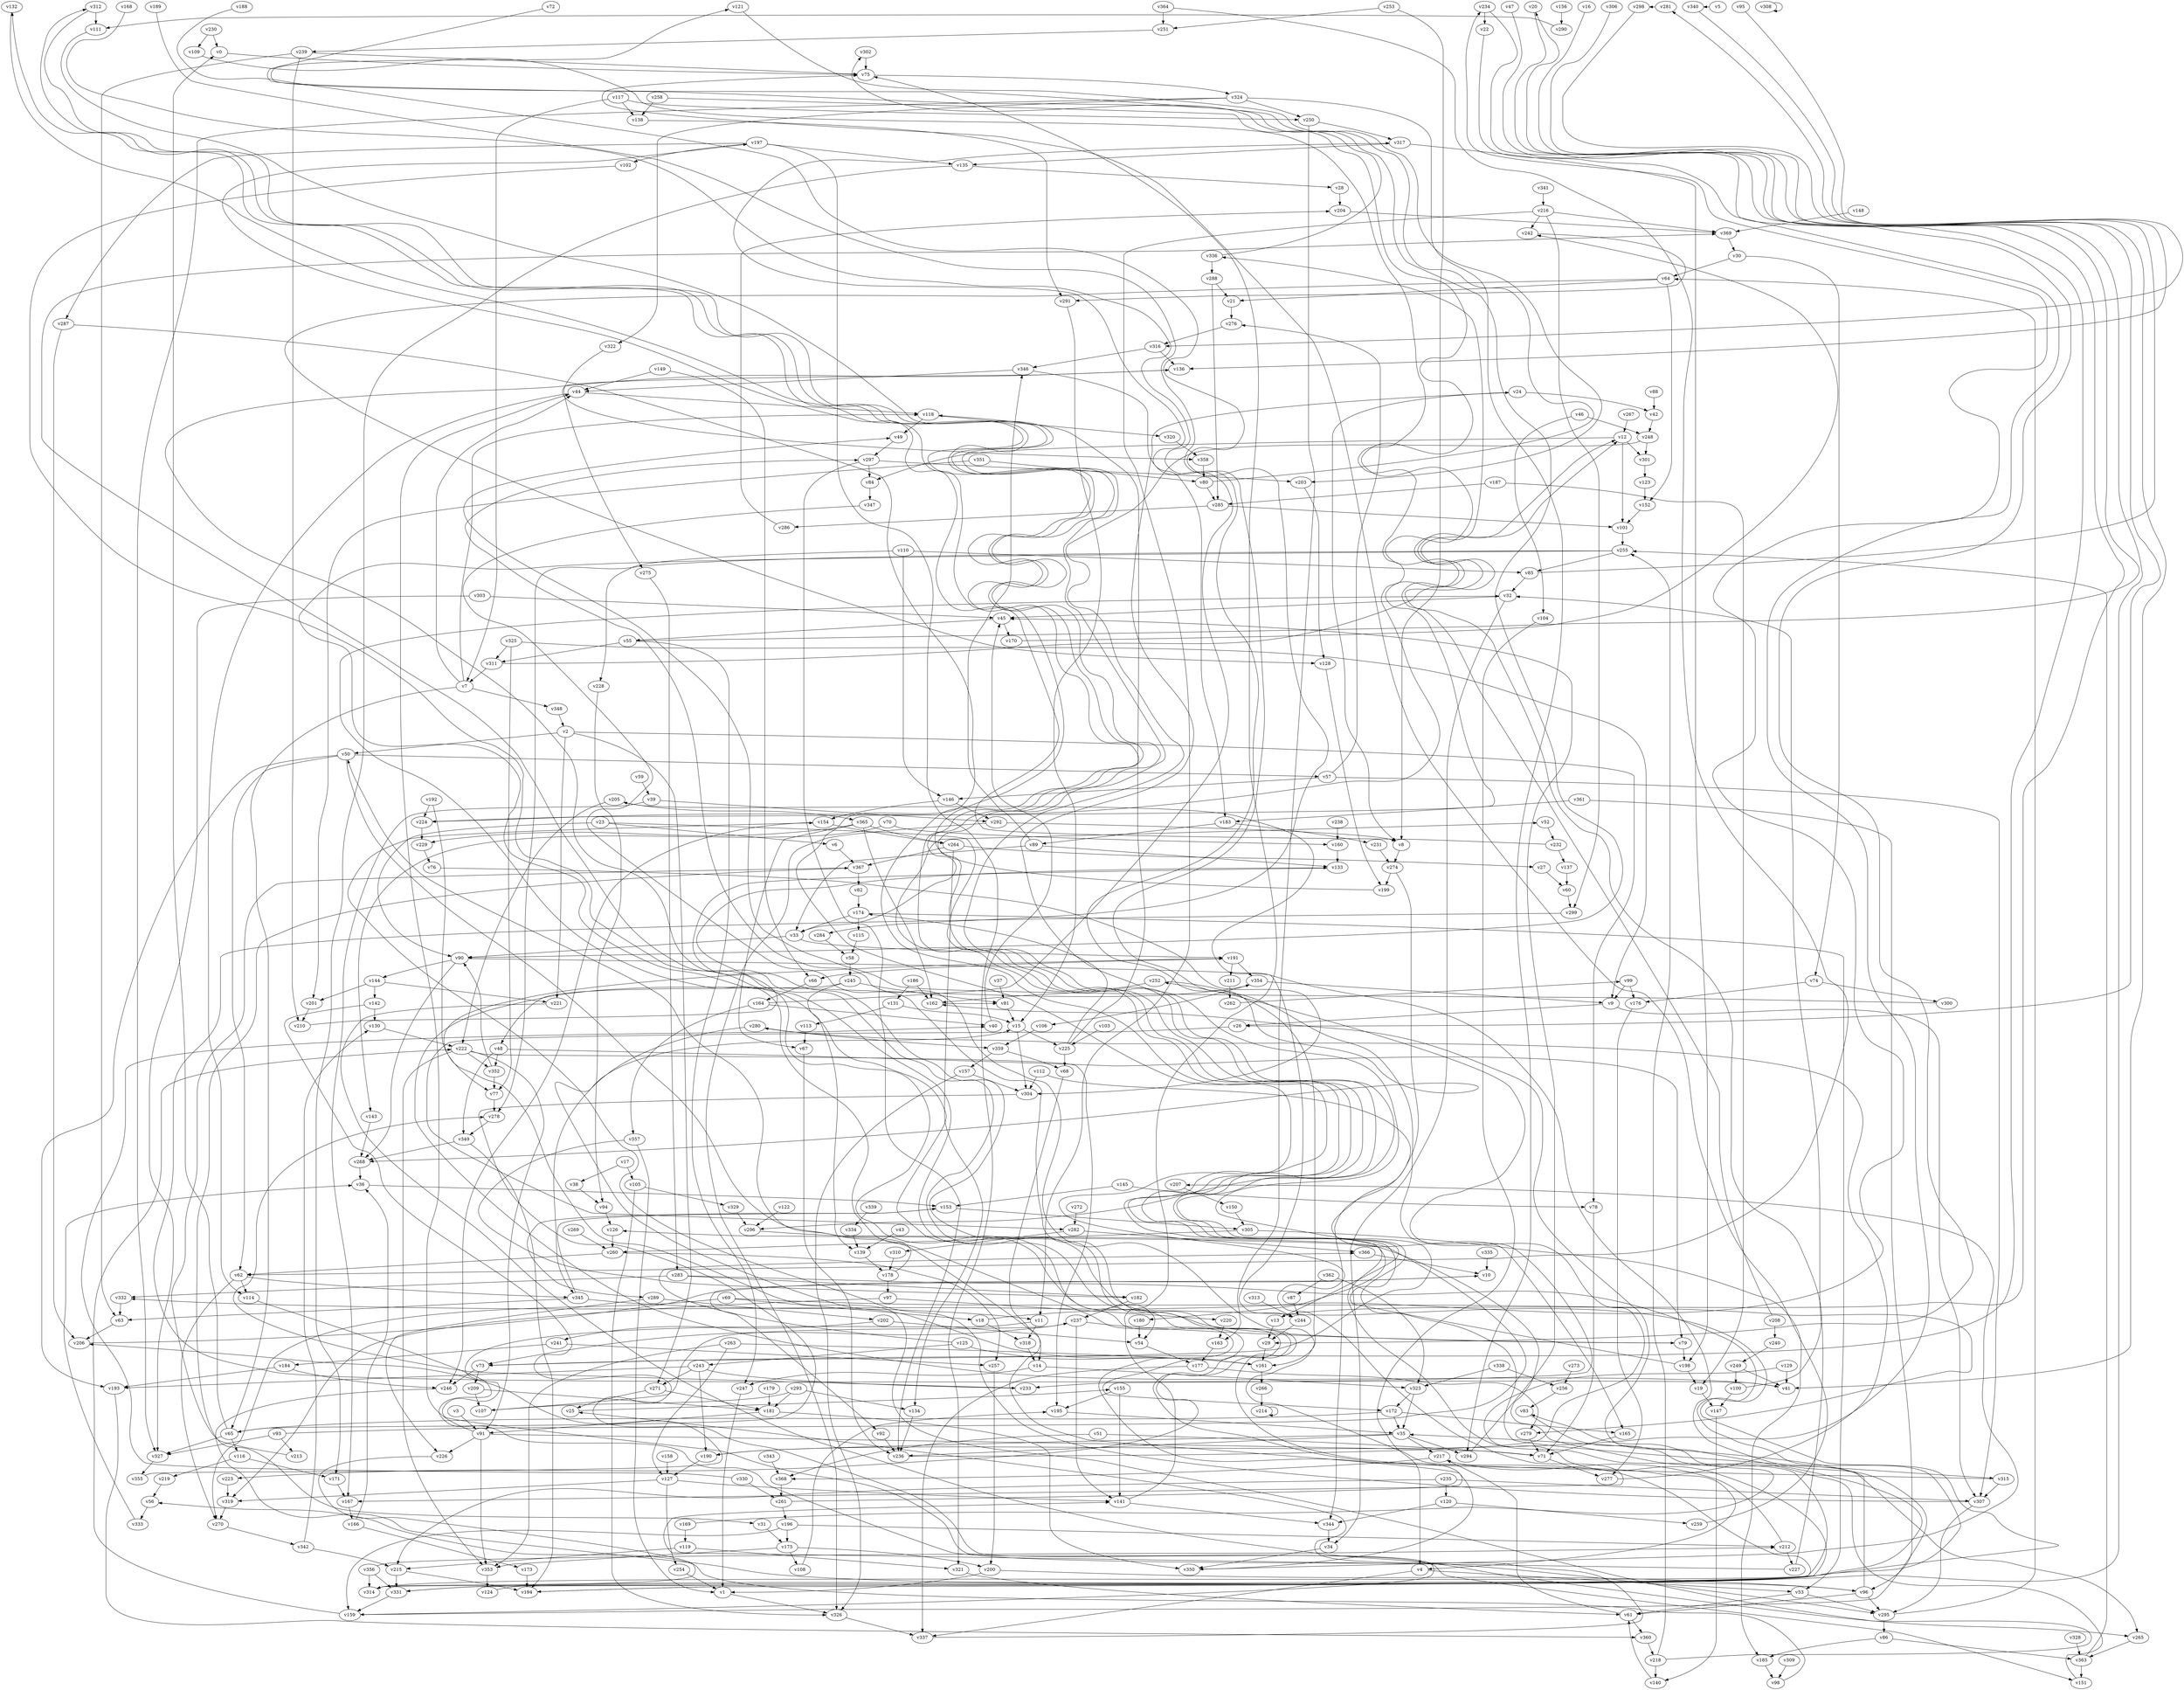 // Benchmark game 552 - 370 vertices
// time_bound: 17
// targets: v357
digraph G {
    v0 [name="v0", player=0];
    v1 [name="v1", player=1];
    v2 [name="v2", player=0];
    v3 [name="v3", player=1];
    v4 [name="v4", player=1];
    v5 [name="v5", player=1];
    v6 [name="v6", player=1];
    v7 [name="v7", player=0];
    v8 [name="v8", player=0];
    v9 [name="v9", player=0];
    v10 [name="v10", player=1];
    v11 [name="v11", player=1];
    v12 [name="v12", player=0];
    v13 [name="v13", player=0];
    v14 [name="v14", player=0];
    v15 [name="v15", player=1];
    v16 [name="v16", player=0];
    v17 [name="v17", player=1];
    v18 [name="v18", player=1];
    v19 [name="v19", player=1];
    v20 [name="v20", player=0];
    v21 [name="v21", player=0];
    v22 [name="v22", player=1];
    v23 [name="v23", player=0];
    v24 [name="v24", player=0];
    v25 [name="v25", player=1];
    v26 [name="v26", player=1];
    v27 [name="v27", player=0];
    v28 [name="v28", player=0];
    v29 [name="v29", player=1];
    v30 [name="v30", player=1];
    v31 [name="v31", player=0];
    v32 [name="v32", player=1];
    v33 [name="v33", player=0];
    v34 [name="v34", player=1];
    v35 [name="v35", player=1];
    v36 [name="v36", player=1];
    v37 [name="v37", player=1];
    v38 [name="v38", player=0];
    v39 [name="v39", player=1];
    v40 [name="v40", player=0];
    v41 [name="v41", player=0];
    v42 [name="v42", player=0];
    v43 [name="v43", player=0];
    v44 [name="v44", player=0];
    v45 [name="v45", player=1];
    v46 [name="v46", player=1];
    v47 [name="v47", player=0];
    v48 [name="v48", player=0];
    v49 [name="v49", player=1];
    v50 [name="v50", player=1];
    v51 [name="v51", player=1];
    v52 [name="v52", player=1];
    v53 [name="v53", player=0];
    v54 [name="v54", player=0];
    v55 [name="v55", player=1];
    v56 [name="v56", player=0];
    v57 [name="v57", player=1];
    v58 [name="v58", player=1];
    v59 [name="v59", player=1];
    v60 [name="v60", player=1];
    v61 [name="v61", player=0];
    v62 [name="v62", player=1];
    v63 [name="v63", player=0];
    v64 [name="v64", player=1];
    v65 [name="v65", player=1];
    v66 [name="v66", player=1];
    v67 [name="v67", player=1];
    v68 [name="v68", player=0];
    v69 [name="v69", player=1];
    v70 [name="v70", player=0];
    v71 [name="v71", player=1];
    v72 [name="v72", player=0];
    v73 [name="v73", player=0];
    v74 [name="v74", player=1];
    v75 [name="v75", player=1];
    v76 [name="v76", player=0];
    v77 [name="v77", player=0];
    v78 [name="v78", player=1];
    v79 [name="v79", player=1];
    v80 [name="v80", player=1];
    v81 [name="v81", player=0];
    v82 [name="v82", player=1];
    v83 [name="v83", player=0];
    v84 [name="v84", player=0];
    v85 [name="v85", player=0];
    v86 [name="v86", player=1];
    v87 [name="v87", player=0];
    v88 [name="v88", player=0];
    v89 [name="v89", player=0];
    v90 [name="v90", player=0];
    v91 [name="v91", player=1];
    v92 [name="v92", player=0];
    v93 [name="v93", player=0];
    v94 [name="v94", player=1];
    v95 [name="v95", player=0];
    v96 [name="v96", player=1];
    v97 [name="v97", player=0];
    v98 [name="v98", player=0];
    v99 [name="v99", player=0];
    v100 [name="v100", player=0];
    v101 [name="v101", player=0];
    v102 [name="v102", player=0];
    v103 [name="v103", player=1];
    v104 [name="v104", player=1];
    v105 [name="v105", player=0];
    v106 [name="v106", player=1];
    v107 [name="v107", player=0];
    v108 [name="v108", player=1];
    v109 [name="v109", player=1];
    v110 [name="v110", player=0];
    v111 [name="v111", player=1];
    v112 [name="v112", player=0];
    v113 [name="v113", player=0];
    v114 [name="v114", player=0];
    v115 [name="v115", player=1];
    v116 [name="v116", player=1];
    v117 [name="v117", player=1];
    v118 [name="v118", player=1];
    v119 [name="v119", player=0];
    v120 [name="v120", player=1];
    v121 [name="v121", player=0];
    v122 [name="v122", player=1];
    v123 [name="v123", player=0];
    v124 [name="v124", player=1];
    v125 [name="v125", player=0];
    v126 [name="v126", player=0];
    v127 [name="v127", player=0];
    v128 [name="v128", player=1];
    v129 [name="v129", player=1];
    v130 [name="v130", player=0];
    v131 [name="v131", player=0];
    v132 [name="v132", player=1];
    v133 [name="v133", player=0];
    v134 [name="v134", player=0];
    v135 [name="v135", player=0];
    v136 [name="v136", player=0];
    v137 [name="v137", player=0];
    v138 [name="v138", player=1];
    v139 [name="v139", player=0];
    v140 [name="v140", player=1];
    v141 [name="v141", player=0];
    v142 [name="v142", player=1];
    v143 [name="v143", player=1];
    v144 [name="v144", player=1];
    v145 [name="v145", player=0];
    v146 [name="v146", player=0];
    v147 [name="v147", player=1];
    v148 [name="v148", player=1];
    v149 [name="v149", player=0];
    v150 [name="v150", player=0];
    v151 [name="v151", player=0];
    v152 [name="v152", player=0];
    v153 [name="v153", player=1];
    v154 [name="v154", player=0];
    v155 [name="v155", player=1];
    v156 [name="v156", player=1];
    v157 [name="v157", player=0];
    v158 [name="v158", player=1];
    v159 [name="v159", player=0];
    v160 [name="v160", player=0];
    v161 [name="v161", player=1];
    v162 [name="v162", player=0];
    v163 [name="v163", player=0];
    v164 [name="v164", player=1];
    v165 [name="v165", player=1];
    v166 [name="v166", player=1];
    v167 [name="v167", player=1];
    v168 [name="v168", player=1];
    v169 [name="v169", player=1];
    v170 [name="v170", player=1];
    v171 [name="v171", player=1];
    v172 [name="v172", player=1];
    v173 [name="v173", player=1];
    v174 [name="v174", player=0];
    v175 [name="v175", player=1];
    v176 [name="v176", player=0];
    v177 [name="v177", player=0];
    v178 [name="v178", player=1];
    v179 [name="v179", player=1];
    v180 [name="v180", player=0];
    v181 [name="v181", player=1];
    v182 [name="v182", player=1];
    v183 [name="v183", player=1];
    v184 [name="v184", player=1];
    v185 [name="v185", player=0];
    v186 [name="v186", player=0];
    v187 [name="v187", player=0];
    v188 [name="v188", player=0];
    v189 [name="v189", player=1];
    v190 [name="v190", player=1];
    v191 [name="v191", player=1];
    v192 [name="v192", player=0];
    v193 [name="v193", player=1];
    v194 [name="v194", player=1];
    v195 [name="v195", player=1];
    v196 [name="v196", player=1];
    v197 [name="v197", player=0];
    v198 [name="v198", player=1];
    v199 [name="v199", player=1];
    v200 [name="v200", player=0];
    v201 [name="v201", player=0];
    v202 [name="v202", player=1];
    v203 [name="v203", player=1];
    v204 [name="v204", player=1];
    v205 [name="v205", player=1];
    v206 [name="v206", player=1];
    v207 [name="v207", player=0];
    v208 [name="v208", player=0];
    v209 [name="v209", player=1];
    v210 [name="v210", player=0];
    v211 [name="v211", player=1];
    v212 [name="v212", player=0];
    v213 [name="v213", player=1];
    v214 [name="v214", player=0];
    v215 [name="v215", player=0];
    v216 [name="v216", player=1];
    v217 [name="v217", player=1];
    v218 [name="v218", player=0];
    v219 [name="v219", player=1];
    v220 [name="v220", player=0];
    v221 [name="v221", player=1];
    v222 [name="v222", player=1];
    v223 [name="v223", player=1];
    v224 [name="v224", player=1];
    v225 [name="v225", player=1];
    v226 [name="v226", player=0];
    v227 [name="v227", player=1];
    v228 [name="v228", player=0];
    v229 [name="v229", player=0];
    v230 [name="v230", player=1];
    v231 [name="v231", player=1];
    v232 [name="v232", player=1];
    v233 [name="v233", player=1];
    v234 [name="v234", player=1];
    v235 [name="v235", player=0];
    v236 [name="v236", player=0];
    v237 [name="v237", player=0];
    v238 [name="v238", player=0];
    v239 [name="v239", player=0];
    v240 [name="v240", player=0];
    v241 [name="v241", player=1];
    v242 [name="v242", player=0];
    v243 [name="v243", player=1];
    v244 [name="v244", player=1];
    v245 [name="v245", player=0];
    v246 [name="v246", player=1];
    v247 [name="v247", player=1];
    v248 [name="v248", player=0];
    v249 [name="v249", player=1];
    v250 [name="v250", player=0];
    v251 [name="v251", player=1];
    v252 [name="v252", player=0];
    v253 [name="v253", player=0];
    v254 [name="v254", player=1];
    v255 [name="v255", player=0];
    v256 [name="v256", player=1];
    v257 [name="v257", player=0];
    v258 [name="v258", player=1];
    v259 [name="v259", player=1];
    v260 [name="v260", player=1];
    v261 [name="v261", player=0];
    v262 [name="v262", player=1];
    v263 [name="v263", player=1];
    v264 [name="v264", player=0];
    v265 [name="v265", player=1];
    v266 [name="v266", player=0];
    v267 [name="v267", player=1];
    v268 [name="v268", player=1];
    v269 [name="v269", player=0];
    v270 [name="v270", player=1];
    v271 [name="v271", player=0];
    v272 [name="v272", player=0];
    v273 [name="v273", player=0];
    v274 [name="v274", player=1];
    v275 [name="v275", player=1];
    v276 [name="v276", player=0];
    v277 [name="v277", player=1];
    v278 [name="v278", player=1];
    v279 [name="v279", player=1];
    v280 [name="v280", player=1];
    v281 [name="v281", player=0];
    v282 [name="v282", player=1];
    v283 [name="v283", player=1];
    v284 [name="v284", player=1];
    v285 [name="v285", player=0];
    v286 [name="v286", player=0];
    v287 [name="v287", player=1];
    v288 [name="v288", player=0];
    v289 [name="v289", player=1];
    v290 [name="v290", player=0];
    v291 [name="v291", player=1];
    v292 [name="v292", player=1];
    v293 [name="v293", player=0];
    v294 [name="v294", player=0];
    v295 [name="v295", player=1];
    v296 [name="v296", player=0];
    v297 [name="v297", player=1];
    v298 [name="v298", player=1];
    v299 [name="v299", player=1];
    v300 [name="v300", player=1];
    v301 [name="v301", player=0];
    v302 [name="v302", player=0];
    v303 [name="v303", player=1];
    v304 [name="v304", player=1];
    v305 [name="v305", player=1];
    v306 [name="v306", player=0];
    v307 [name="v307", player=0];
    v308 [name="v308", player=1];
    v309 [name="v309", player=0];
    v310 [name="v310", player=0];
    v311 [name="v311", player=1];
    v312 [name="v312", player=1];
    v313 [name="v313", player=0];
    v314 [name="v314", player=0];
    v315 [name="v315", player=1];
    v316 [name="v316", player=1];
    v317 [name="v317", player=1];
    v318 [name="v318", player=1];
    v319 [name="v319", player=1];
    v320 [name="v320", player=1];
    v321 [name="v321", player=1];
    v322 [name="v322", player=0];
    v323 [name="v323", player=0];
    v324 [name="v324", player=1];
    v325 [name="v325", player=1];
    v326 [name="v326", player=1];
    v327 [name="v327", player=0];
    v328 [name="v328", player=1];
    v329 [name="v329", player=0];
    v330 [name="v330", player=0];
    v331 [name="v331", player=0];
    v332 [name="v332", player=1];
    v333 [name="v333", player=1];
    v334 [name="v334", player=0];
    v335 [name="v335", player=1];
    v336 [name="v336", player=1];
    v337 [name="v337", player=0];
    v338 [name="v338", player=0];
    v339 [name="v339", player=0];
    v340 [name="v340", player=0];
    v341 [name="v341", player=0];
    v342 [name="v342", player=1];
    v343 [name="v343", player=0];
    v344 [name="v344", player=0];
    v345 [name="v345", player=0];
    v346 [name="v346", player=1];
    v347 [name="v347", player=0];
    v348 [name="v348", player=0];
    v349 [name="v349", player=1];
    v350 [name="v350", player=1];
    v351 [name="v351", player=0];
    v352 [name="v352", player=1];
    v353 [name="v353", player=1];
    v354 [name="v354", player=1];
    v355 [name="v355", player=1];
    v356 [name="v356", player=0];
    v357 [name="v357", player=1, target=1];
    v358 [name="v358", player=0];
    v359 [name="v359", player=0];
    v360 [name="v360", player=1];
    v361 [name="v361", player=1];
    v362 [name="v362", player=1];
    v363 [name="v363", player=1];
    v364 [name="v364", player=1];
    v365 [name="v365", player=0];
    v366 [name="v366", player=0];
    v367 [name="v367", player=0];
    v368 [name="v368", player=0];
    v369 [name="v369", player=0];

    v0 -> v75;
    v1 -> v326;
    v2 -> v78;
    v3 -> v91;
    v4 -> v337;
    v5 -> v340 [constraint="t < 7"];
    v6 -> v367;
    v7 -> v44;
    v8 -> v274;
    v9 -> v26;
    v10 -> v92 [constraint="t < 8"];
    v11 -> v295 [constraint="t mod 4 == 2"];
    v12 -> v84;
    v13 -> v312 [constraint="t >= 5"];
    v14 -> v247;
    v15 -> v304;
    v16 -> v331 [constraint="t >= 3"];
    v17 -> v105;
    v18 -> v234 [constraint="t >= 4"];
    v19 -> v147;
    v20 -> v13 [constraint="t < 12"];
    v21 -> v276;
    v22 -> v190 [constraint="t < 5"];
    v23 -> v73 [constraint="t mod 3 == 0"];
    v24 -> v8;
    v25 -> v155 [constraint="t >= 4"];
    v26 -> v282 [constraint="t >= 4"];
    v27 -> v60;
    v28 -> v204;
    v29 -> v161;
    v30 -> v74;
    v31 -> v175;
    v32 -> v45;
    v33 -> v90;
    v34 -> v350;
    v35 -> v236;
    v36 -> v153;
    v37 -> v81;
    v38 -> v94;
    v39 -> v292;
    v40 -> v45;
    v41 -> v354 [constraint="t < 10"];
    v42 -> v248;
    v43 -> v139;
    v44 -> v114;
    v45 -> v55;
    v46 -> v104;
    v47 -> v73 [constraint="t < 6"];
    v48 -> v352;
    v49 -> v297;
    v50 -> v350 [constraint="t < 7"];
    v51 -> v71;
    v52 -> v232;
    v53 -> v61;
    v54 -> v177;
    v55 -> v20 [constraint="t mod 2 == 1"];
    v56 -> v333;
    v57 -> v276;
    v58 -> v245;
    v59 -> v39;
    v60 -> v299;
    v61 -> v217;
    v62 -> v270;
    v63 -> v206;
    v64 -> v128 [constraint="t mod 3 == 1"];
    v65 -> v327;
    v66 -> v164;
    v67 -> v236;
    v68 -> v14;
    v69 -> v279 [constraint="t < 5"];
    v70 -> v160;
    v71 -> v277;
    v72 -> v90 [constraint="t >= 5"];
    v73 -> v246;
    v74 -> v176;
    v75 -> v324;
    v76 -> v304 [constraint="t mod 2 == 0"];
    v77 -> v278;
    v78 -> v71;
    v79 -> v136 [constraint="t mod 4 == 0"];
    v80 -> v121 [constraint="t >= 4"];
    v81 -> v15;
    v82 -> v174;
    v83 -> v265 [constraint="t < 6"];
    v84 -> v347;
    v85 -> v281 [constraint="t < 9"];
    v86 -> v363;
    v87 -> v244;
    v88 -> v42;
    v89 -> v33;
    v90 -> v144;
    v91 -> v226;
    v92 -> v236;
    v93 -> v24 [constraint="t < 6"];
    v94 -> v126;
    v95 -> v316 [constraint="t >= 5"];
    v96 -> v61;
    v97 -> v319;
    v98 -> v56 [constraint="t mod 2 == 0"];
    v99 -> v9;
    v100 -> v12 [constraint="t < 15"];
    v101 -> v255;
    v102 -> v54 [constraint="t mod 4 == 3"];
    v103 -> v225;
    v104 -> v4;
    v105 -> v326;
    v106 -> v359;
    v107 -> v237 [constraint="t mod 5 == 1"];
    v108 -> v195;
    v109 -> v224 [constraint="t mod 4 == 3"];
    v110 -> v85;
    v111 -> v315 [constraint="t >= 3"];
    v112 -> v165 [constraint="t mod 4 == 0"];
    v113 -> v67;
    v114 -> v151 [constraint="t mod 4 == 2"];
    v115 -> v58;
    v116 -> v219;
    v117 -> v7;
    v118 -> v49;
    v119 -> v321;
    v120 -> v259;
    v121 -> v203 [constraint="t < 9"];
    v122 -> v296;
    v123 -> v152;
    v124 -> v162 [constraint="t mod 2 == 0"];
    v125 -> v366 [constraint="t < 9"];
    v126 -> v260;
    v127 -> v254 [constraint="t < 7"];
    v128 -> v199;
    v129 -> v314 [constraint="t mod 3 == 1"];
    v130 -> v222;
    v131 -> v113;
    v132 -> v194 [constraint="t < 8"];
    v133 -> v223 [constraint="t < 15"];
    v134 -> v236;
    v135 -> v171;
    v136 -> v358 [constraint="t < 14"];
    v137 -> v60;
    v138 -> v291;
    v139 -> v178;
    v140 -> v61;
    v141 -> v75;
    v142 -> v159 [constraint="t < 14"];
    v143 -> v268;
    v144 -> v201;
    v145 -> v78;
    v146 -> v292;
    v147 -> v140;
    v148 -> v369;
    v149 -> v66;
    v150 -> v305;
    v151 -> v126 [constraint="t < 14"];
    v152 -> v101;
    v153 -> v289 [constraint="t mod 5 == 4"];
    v154 -> v246;
    v155 -> v141;
    v156 -> v290;
    v157 -> v326;
    v158 -> v127;
    v159 -> v205 [constraint="t mod 4 == 3"];
    v160 -> v133;
    v161 -> v15 [constraint="t < 9"];
    v162 -> v81 [constraint="t < 12"];
    v163 -> v177;
    v164 -> v317 [constraint="t mod 5 == 2"];
    v165 -> v71;
    v166 -> v173 [constraint="t >= 5"];
    v167 -> v166;
    v168 -> v268 [constraint="t >= 5"];
    v169 -> v83 [constraint="t mod 3 == 0"];
    v170 -> v242 [constraint="t mod 4 == 1"];
    v171 -> v167;
    v172 -> v165;
    v173 -> v194;
    v174 -> v33;
    v175 -> v108;
    v176 -> v277;
    v177 -> v337;
    v178 -> v50 [constraint="t mod 5 == 1"];
    v179 -> v181;
    v180 -> v54;
    v181 -> v91;
    v182 -> v237;
    v183 -> v231;
    v184 -> v246;
    v185 -> v98;
    v186 -> v162;
    v187 -> v19;
    v188 -> v284 [constraint="t < 10"];
    v189 -> v233 [constraint="t >= 1"];
    v190 -> v127;
    v191 -> v354;
    v192 -> v77;
    v193 -> v360;
    v194 -> v369 [constraint="t mod 2 == 0"];
    v195 -> v35;
    v196 -> v175;
    v197 -> v102;
    v198 -> v52 [constraint="t mod 2 == 1"];
    v199 -> v132 [constraint="t >= 1"];
    v200 -> v96;
    v201 -> v210;
    v202 -> v54;
    v203 -> v128;
    v204 -> v369;
    v205 -> v365;
    v206 -> v10 [constraint="t mod 4 == 0"];
    v207 -> v150;
    v208 -> v336 [constraint="t mod 3 == 1"];
    v209 -> v181 [constraint="t < 13"];
    v210 -> v133 [constraint="t mod 4 == 1"];
    v211 -> v262;
    v212 -> v227;
    v213 -> v367 [constraint="t mod 4 == 0"];
    v214 -> v214;
    v215 -> v331;
    v216 -> v369;
    v217 -> v368;
    v218 -> v191 [constraint="t mod 2 == 1"];
    v219 -> v56;
    v220 -> v163;
    v221 -> v265 [constraint="t >= 1"];
    v222 -> v195;
    v223 -> v319;
    v224 -> v229;
    v225 -> v118;
    v226 -> v314 [constraint="t < 14"];
    v227 -> v141 [constraint="t >= 4"];
    v228 -> v94;
    v229 -> v76;
    v230 -> v0;
    v231 -> v274;
    v232 -> v197 [constraint="t mod 5 == 1"];
    v233 -> v278 [constraint="t < 5"];
    v234 -> v29 [constraint="t < 14"];
    v235 -> v215;
    v236 -> v252 [constraint="t < 11"];
    v237 -> v79;
    v238 -> v160;
    v239 -> v75;
    v240 -> v249;
    v241 -> v257;
    v242 -> v291 [constraint="t mod 5 == 2"];
    v243 -> v193;
    v244 -> v29;
    v245 -> v139;
    v246 -> v96 [constraint="t >= 5"];
    v247 -> v1;
    v248 -> v296 [constraint="t >= 1"];
    v249 -> v100;
    v250 -> v163;
    v251 -> v239;
    v252 -> v162;
    v253 -> v8;
    v254 -> v1;
    v255 -> v172 [constraint="t < 8"];
    v256 -> v83;
    v257 -> v200;
    v258 -> v224 [constraint="t >= 1"];
    v259 -> v75 [constraint="t < 11"];
    v260 -> v257;
    v261 -> v32 [constraint="t < 7"];
    v262 -> v99 [constraint="t >= 3"];
    v263 -> v127;
    v264 -> v134;
    v265 -> v363;
    v266 -> v214;
    v267 -> v12;
    v268 -> v36;
    v269 -> v260;
    v270 -> v342;
    v271 -> v181;
    v272 -> v282;
    v273 -> v256;
    v274 -> v344;
    v275 -> v283;
    v276 -> v316;
    v277 -> v280 [constraint="t < 12"];
    v278 -> v349;
    v279 -> v71;
    v280 -> v345;
    v281 -> v298 [constraint="t mod 5 == 4"];
    v282 -> v366;
    v283 -> v331 [constraint="t >= 1"];
    v284 -> v58;
    v285 -> v101;
    v286 -> v204;
    v287 -> v167 [constraint="t >= 3"];
    v288 -> v285;
    v289 -> v202;
    v290 -> v111 [constraint="t >= 5"];
    v291 -> v15;
    v292 -> v326;
    v293 -> v181;
    v294 -> v45;
    v295 -> v86;
    v296 -> v180 [constraint="t >= 2"];
    v297 -> v236;
    v298 -> v41 [constraint="t >= 1"];
    v299 -> v41 [constraint="t >= 3"];
    v300 -> v49 [constraint="t mod 4 == 0"];
    v301 -> v123;
    v302 -> v75;
    v303 -> v327;
    v304 -> v65 [constraint="t mod 4 == 0"];
    v305 -> v260;
    v306 -> v26 [constraint="t < 8"];
    v307 -> v154 [constraint="t mod 2 == 1"];
    v308 -> v308 [constraint="t < 12"];
    v309 -> v98;
    v310 -> v178;
    v311 -> v12 [constraint="t < 6"];
    v312 -> v33 [constraint="t < 10"];
    v313 -> v244;
    v314 -> v332 [constraint="t mod 2 == 0"];
    v315 -> v297 [constraint="t mod 2 == 0"];
    v316 -> v136;
    v317 -> v135;
    v318 -> v14;
    v319 -> v270;
    v320 -> v358;
    v321 -> v61;
    v322 -> v275;
    v323 -> v172;
    v324 -> v322;
    v325 -> v77;
    v326 -> v337;
    v327 -> v355;
    v328 -> v363;
    v329 -> v296;
    v330 -> v40 [constraint="t < 11"];
    v331 -> v159;
    v332 -> v63;
    v333 -> v36;
    v334 -> v139;
    v335 -> v10;
    v336 -> v302 [constraint="t < 10"];
    v337 -> v25 [constraint="t >= 3"];
    v338 -> v323;
    v339 -> v334;
    v340 -> v136 [constraint="t < 11"];
    v341 -> v216;
    v342 -> v215;
    v343 -> v368;
    v344 -> v34;
    v345 -> v153;
    v346 -> v183;
    v347 -> v4 [constraint="t < 5"];
    v348 -> v2;
    v349 -> v194;
    v350 -> v207 [constraint="t >= 5"];
    v351 -> v201;
    v352 -> v77;
    v353 -> v124;
    v354 -> v106;
    v355 -> v206 [constraint="t >= 2"];
    v356 -> v212 [constraint="t < 9"];
    v357 -> v182 [constraint="t >= 4"];
    v358 -> v80;
    v359 -> v68;
    v360 -> v218;
    v361 -> v183;
    v362 -> v323;
    v363 -> v151;
    v364 -> v62 [constraint="t mod 2 == 0"];
    v365 -> v67;
    v366 -> v10;
    v367 -> v31 [constraint="t mod 4 == 0"];
    v368 -> v261;
    v369 -> v30;
    v365 -> v162;
    v303 -> v45;
    v297 -> v84;
    v174 -> v53;
    v174 -> v115;
    v362 -> v87;
    v172 -> v35;
    v7 -> v65;
    v99 -> v176;
    v90 -> v244;
    v144 -> v221;
    v364 -> v251;
    v74 -> v300;
    v264 -> v367;
    v191 -> v66;
    v317 -> v198;
    v129 -> v41;
    v127 -> v141;
    v305 -> v185;
    v249 -> v41;
    v235 -> v307;
    v65 -> v0;
    v69 -> v270;
    v146 -> v154;
    v46 -> v248;
    v4 -> v53;
    v2 -> v50;
    v90 -> v268;
    v97 -> v220;
    v118 -> v320;
    v237 -> v141;
    v271 -> v25;
    v32 -> v34;
    v225 -> v68;
    v64 -> v21;
    v367 -> v82;
    v196 -> v212;
    v141 -> v344;
    v181 -> v350;
    v248 -> v301;
    v154 -> v264;
    v44 -> v118;
    v117 -> v138;
    v172 -> v65;
    v35 -> v190;
    v91 -> v353;
    v15 -> v225;
    v198 -> v19;
    v85 -> v32;
    v100 -> v147;
    v161 -> v266;
    v192 -> v224;
    v183 -> v89;
    v325 -> v311;
    v153 -> v305;
    v289 -> v226;
    v208 -> v240;
    v50 -> v57;
    v293 -> v134;
    v297 -> v203;
    v356 -> v314;
    v196 -> v159;
    v79 -> v198;
    v349 -> v268;
    v96 -> v35;
    v239 -> v63;
    v117 -> v250;
    v186 -> v131;
    v169 -> v119;
    v293 -> v107;
    v230 -> v109;
    v157 -> v304;
    v232 -> v137;
    v7 -> v118;
    v55 -> v247;
    v330 -> v261;
    v255 -> v278;
    v164 -> v357;
    v24 -> v42;
    v243 -> v190;
    v64 -> v152;
    v197 -> v321;
    v316 -> v346;
    v263 -> v161;
    v91 -> v71;
    v14 -> v323;
    v53 -> v295;
    v311 -> v7;
    v119 -> v215;
    v9 -> v307;
    v23 -> v90;
    v365 -> v229;
    v324 -> v327;
    v12 -> v301;
    v222 -> v352;
    v274 -> v199;
    v263 -> v353;
    v197 -> v135;
    v287 -> v206;
    v35 -> v217;
    v292 -> v8;
    v325 -> v9;
    v225 -> v174;
    v282 -> v310;
    v234 -> v22;
    v245 -> v81;
    v312 -> v111;
    v96 -> v295;
    v89 -> v133;
    v145 -> v153;
    v184 -> v193;
    v252 -> v161;
    v57 -> v307;
    v361 -> v96;
    v260 -> v62;
    v222 -> v91;
    v110 -> v146;
    v253 -> v251;
    v261 -> v196;
    v351 -> v80;
    v354 -> v9;
    v48 -> v79;
    v57 -> v146;
    v357 -> v1;
    v70 -> v143;
    v33 -> v191;
    v222 -> v353;
    v125 -> v161;
    v2 -> v271;
    v288 -> v21;
    v365 -> v264;
    v307 -> v295;
    v61 -> v360;
    v345 -> v63;
    v120 -> v344;
    v315 -> v307;
    v177 -> v279;
    v175 -> v200;
    v218 -> v140;
    v345 -> v11;
    v241 -> v184;
    v164 -> v40;
    v13 -> v29;
    v39 -> v167;
    v363 -> v255;
    v110 -> v228;
    v209 -> v107;
    v212 -> v217;
    v80 -> v285;
    v62 -> v345;
    v12 -> v101;
    v283 -> v332;
    v159 -> v222;
    v215 -> v194;
    v216 -> v242;
    v116 -> v171;
    v135 -> v28;
    v30 -> v64;
    v166 -> v36;
    v50 -> v193;
    v51 -> v368;
    v200 -> v1;
    v7 -> v348;
    v62 -> v114;
    v197 -> v287;
    v93 -> v213;
    v11 -> v318;
    v324 -> v294;
    v237 -> v73;
    v55 -> v311;
    v338 -> v256;
    v245 -> v48;
    v127 -> v319;
    v243 -> v233;
    v23 -> v6;
    v239 -> v210;
    v131 -> v15;
    v93 -> v327;
    v227 -> v32;
    v112 -> v304;
    v285 -> v286;
    v324 -> v250;
    v264 -> v27;
    v105 -> v329;
    v216 -> v299;
    v356 -> v331;
    v45 -> v170;
    v86 -> v185;
    v149 -> v44;
    v17 -> v38;
    v69 -> v18;
    v255 -> v85;
    v65 -> v116;
    v125 -> v243;
    v295 -> v64;
    v18 -> v318;
    v346 -> v44;
    v73 -> v209;
    v48 -> v349;
    v243 -> v271;
    v202 -> v241;
    v175 -> v353;
    v216 -> v11;
    v35 -> v294;
    v142 -> v130;
    v191 -> v211;
    v89 -> v346;
    v250 -> v317;
    v91 -> v44;
    v218 -> v255;
    v280 -> v359;
    v205 -> v222;
    v323 -> v35;
    v50 -> v62;
    v2 -> v221;
    v342 -> v130;
    v359 -> v157;
    v235 -> v120;
    v283 -> v182;
    v258 -> v138;
    v144 -> v142;
    v178 -> v97;
    v336 -> v288;
    v352 -> v90;
    v187 -> v285;
    v155 -> v195;
}

